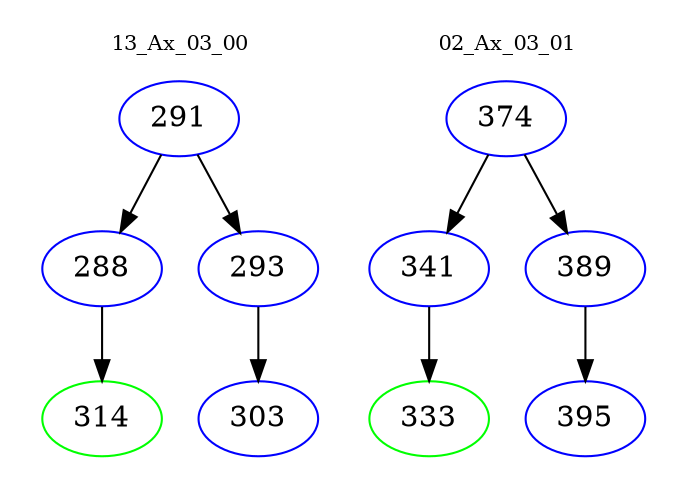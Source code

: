 digraph{
subgraph cluster_0 {
color = white
label = "13_Ax_03_00";
fontsize=10;
T0_291 [label="291", color="blue"]
T0_291 -> T0_288 [color="black"]
T0_288 [label="288", color="blue"]
T0_288 -> T0_314 [color="black"]
T0_314 [label="314", color="green"]
T0_291 -> T0_293 [color="black"]
T0_293 [label="293", color="blue"]
T0_293 -> T0_303 [color="black"]
T0_303 [label="303", color="blue"]
}
subgraph cluster_1 {
color = white
label = "02_Ax_03_01";
fontsize=10;
T1_374 [label="374", color="blue"]
T1_374 -> T1_341 [color="black"]
T1_341 [label="341", color="blue"]
T1_341 -> T1_333 [color="black"]
T1_333 [label="333", color="green"]
T1_374 -> T1_389 [color="black"]
T1_389 [label="389", color="blue"]
T1_389 -> T1_395 [color="black"]
T1_395 [label="395", color="blue"]
}
}
